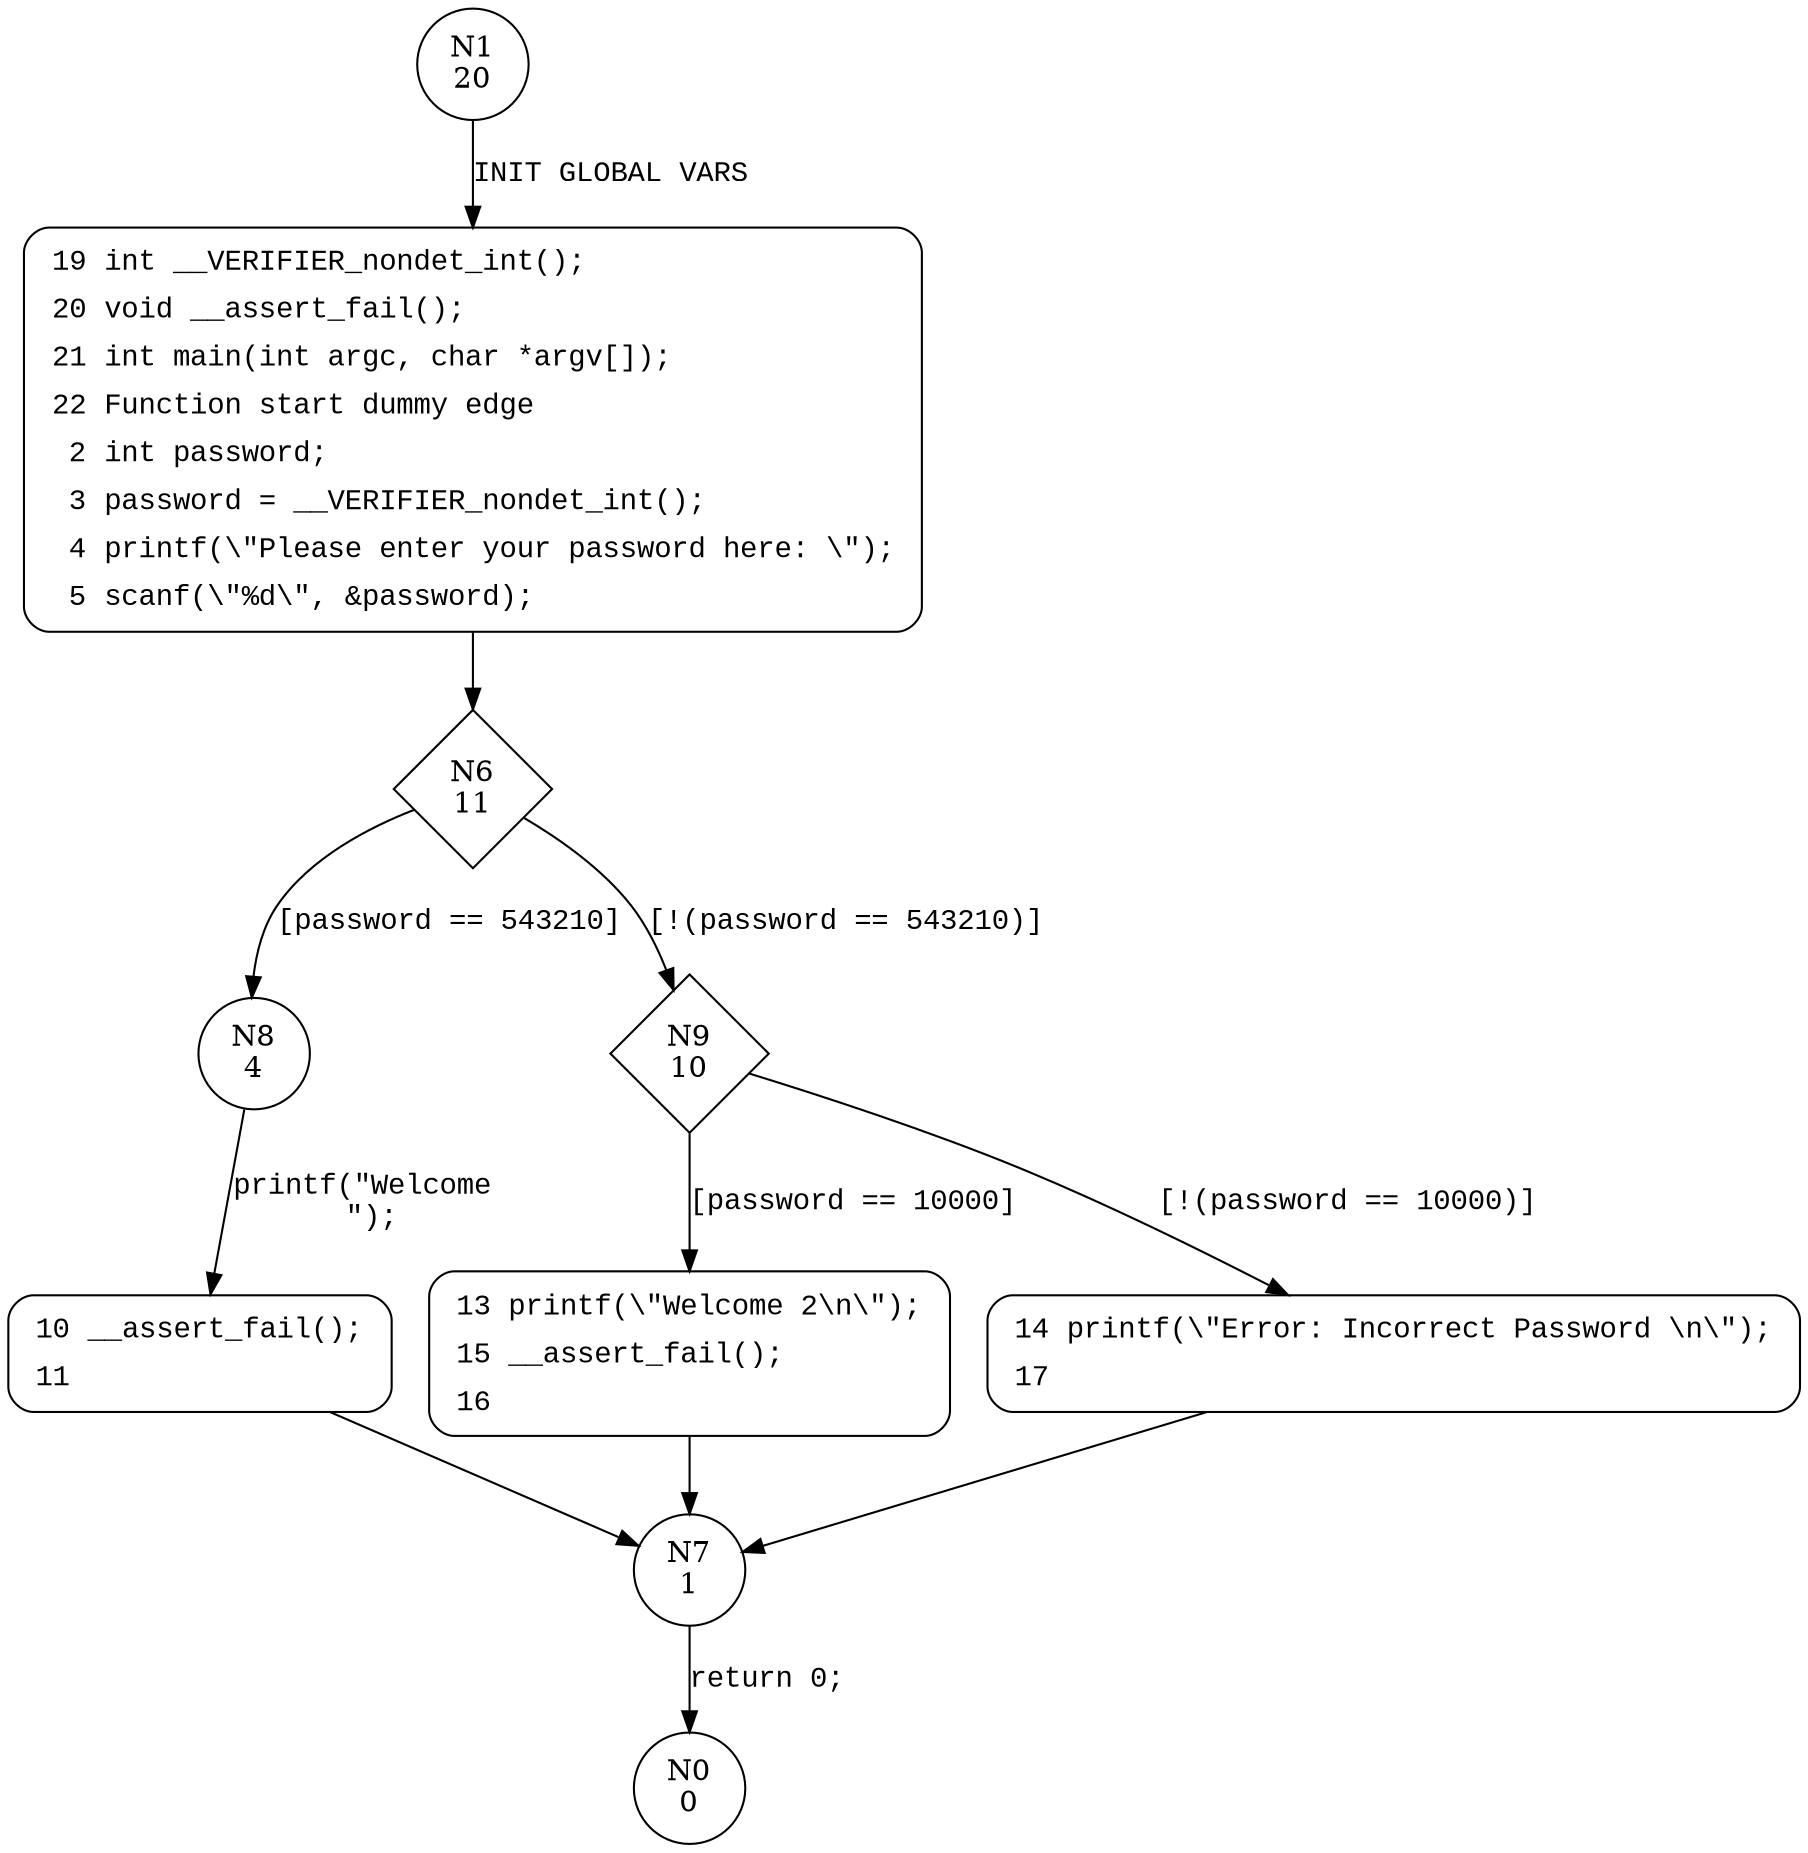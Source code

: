 digraph main {
1 [shape="circle" label="N1\n20"]
19 [shape="circle" label="N19\n19"]
6 [shape="diamond" label="N6\n11"]
8 [shape="circle" label="N8\n4"]
9 [shape="diamond" label="N9\n10"]
13 [shape="circle" label="N13\n7"]
14 [shape="circle" label="N14\n9"]
7 [shape="circle" label="N7\n1"]
0 [shape="circle" label="N0\n0"]
10 [shape="circle" label="N10\n3"]
19 [style="filled,bold" penwidth="1" fillcolor="white" fontname="Courier New" shape="Mrecord" label=<<table border="0" cellborder="0" cellpadding="3" bgcolor="white"><tr><td align="right">19</td><td align="left">int __VERIFIER_nondet_int();</td></tr><tr><td align="right">20</td><td align="left">void __assert_fail();</td></tr><tr><td align="right">21</td><td align="left">int main(int argc, char *argv[]);</td></tr><tr><td align="right">22</td><td align="left">Function start dummy edge</td></tr><tr><td align="right">2</td><td align="left">int password;</td></tr><tr><td align="right">3</td><td align="left">password = __VERIFIER_nondet_int();</td></tr><tr><td align="right">4</td><td align="left">printf(\&quot;Please enter your password here: \&quot;);</td></tr><tr><td align="right">5</td><td align="left">scanf(\&quot;%d\&quot;, &amp;password);</td></tr></table>>]
19 -> 6[label=""]
14 [style="filled,bold" penwidth="1" fillcolor="white" fontname="Courier New" shape="Mrecord" label=<<table border="0" cellborder="0" cellpadding="3" bgcolor="white"><tr><td align="right">14</td><td align="left">printf(\&quot;Error: Incorrect Password \n\&quot;);</td></tr><tr><td align="right">17</td><td align="left"></td></tr></table>>]
14 -> 7[label=""]
13 [style="filled,bold" penwidth="1" fillcolor="white" fontname="Courier New" shape="Mrecord" label=<<table border="0" cellborder="0" cellpadding="3" bgcolor="white"><tr><td align="right">13</td><td align="left">printf(\&quot;Welcome 2\n\&quot;);</td></tr><tr><td align="right">15</td><td align="left">__assert_fail();</td></tr><tr><td align="right">16</td><td align="left"></td></tr></table>>]
13 -> 7[label=""]
10 [style="filled,bold" penwidth="1" fillcolor="white" fontname="Courier New" shape="Mrecord" label=<<table border="0" cellborder="0" cellpadding="3" bgcolor="white"><tr><td align="right">10</td><td align="left">__assert_fail();</td></tr><tr><td align="right">11</td><td align="left"></td></tr></table>>]
10 -> 7[label=""]
1 -> 19 [label="INIT GLOBAL VARS" fontname="Courier New"]
6 -> 8 [label="[password == 543210]" fontname="Courier New"]
6 -> 9 [label="[!(password == 543210)]" fontname="Courier New"]
9 -> 13 [label="[password == 10000]" fontname="Courier New"]
9 -> 14 [label="[!(password == 10000)]" fontname="Courier New"]
7 -> 0 [label="return 0;" fontname="Courier New"]
8 -> 10 [label="printf(\"Welcome \n\");" fontname="Courier New"]
}